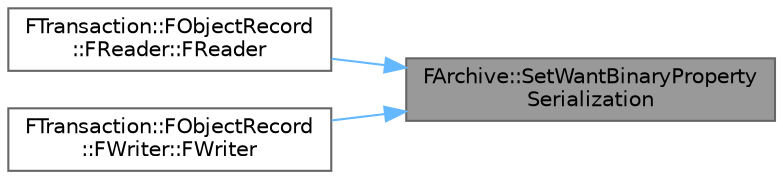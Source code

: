 digraph "FArchive::SetWantBinaryPropertySerialization"
{
 // INTERACTIVE_SVG=YES
 // LATEX_PDF_SIZE
  bgcolor="transparent";
  edge [fontname=Helvetica,fontsize=10,labelfontname=Helvetica,labelfontsize=10];
  node [fontname=Helvetica,fontsize=10,shape=box,height=0.2,width=0.4];
  rankdir="RL";
  Node1 [id="Node000001",label="FArchive::SetWantBinaryProperty\lSerialization",height=0.2,width=0.4,color="gray40", fillcolor="grey60", style="filled", fontcolor="black",tooltip="Sets whether this archive wants binary property serialization."];
  Node1 -> Node2 [id="edge1_Node000001_Node000002",dir="back",color="steelblue1",style="solid",tooltip=" "];
  Node2 [id="Node000002",label="FTransaction::FObjectRecord\l::FReader::FReader",height=0.2,width=0.4,color="grey40", fillcolor="white", style="filled",URL="$d6/dea/classFTransaction_1_1FObjectRecord_1_1FReader.html#a44d570948072b2d3ecbb04371f5f9981",tooltip=" "];
  Node1 -> Node3 [id="edge2_Node000001_Node000003",dir="back",color="steelblue1",style="solid",tooltip=" "];
  Node3 [id="Node000003",label="FTransaction::FObjectRecord\l::FWriter::FWriter",height=0.2,width=0.4,color="grey40", fillcolor="white", style="filled",URL="$d2/ded/classFTransaction_1_1FObjectRecord_1_1FWriter.html#ab7756588845bedc8ee20deb801b608d6",tooltip=" "];
}

